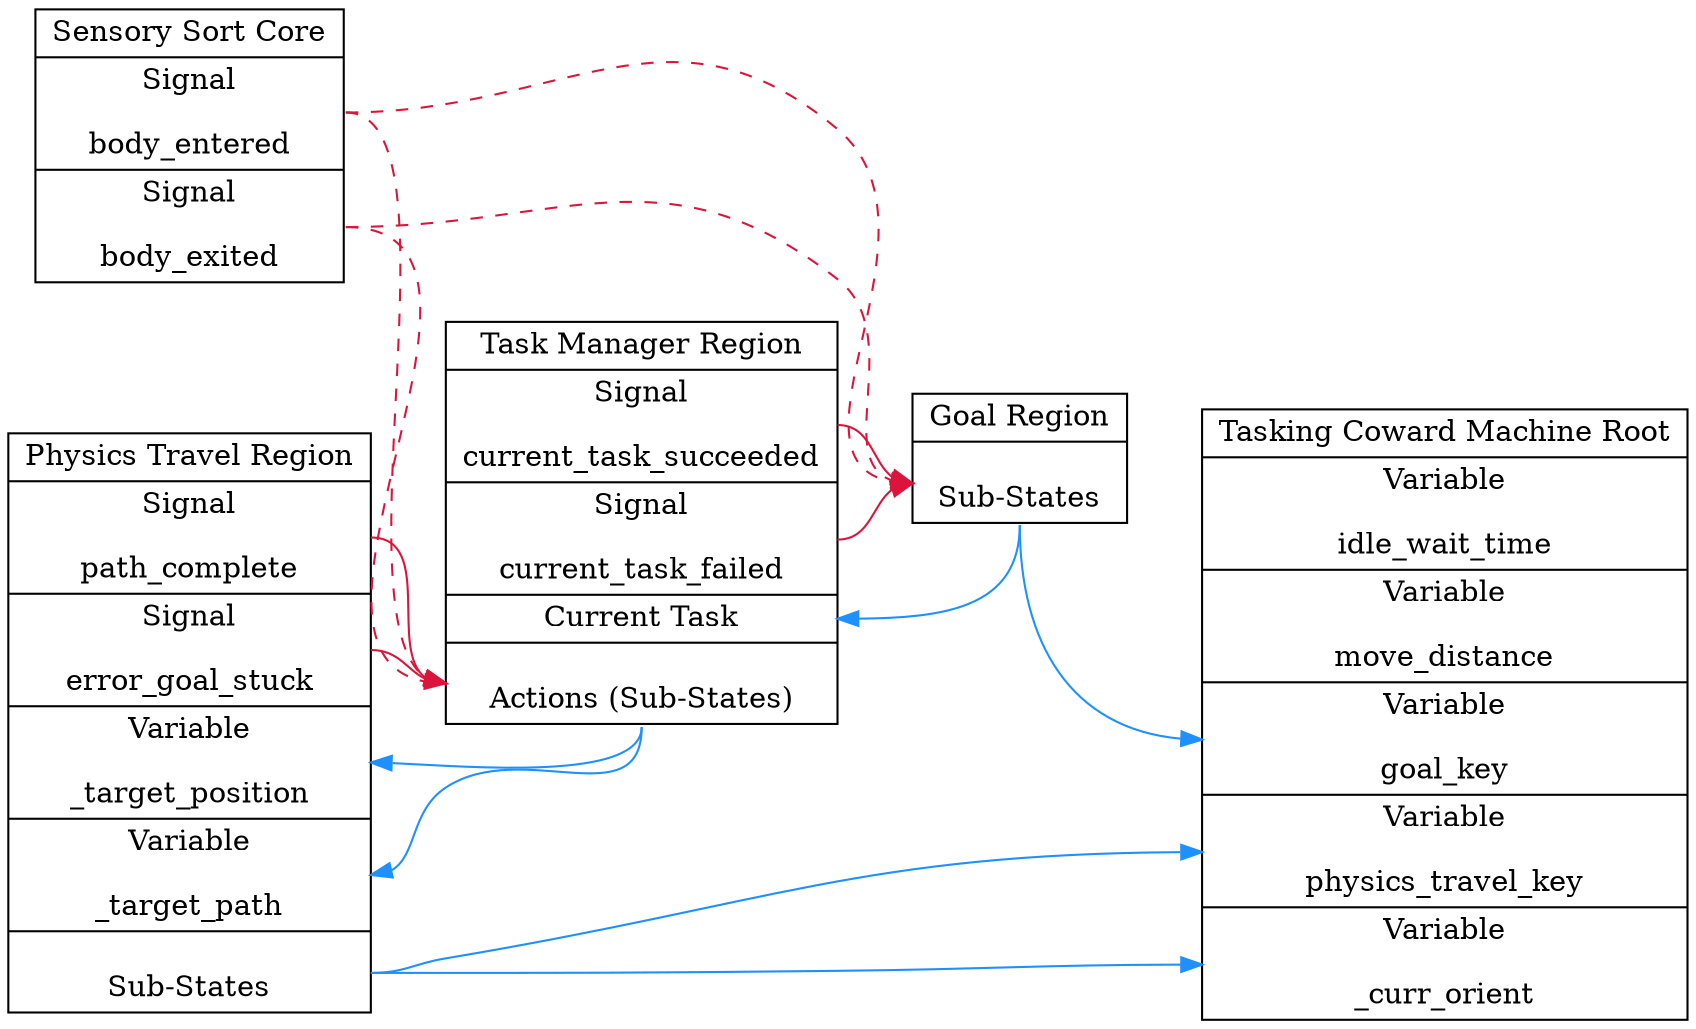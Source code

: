 // TCM - the Tasking Coward Machine
// Data Flow - Graphviz Dot
// Directed Graph
digraph G {
    rankdir=LR; // Left to Right, instead of Top to Bottom
    nodesep=.55; // Ensure nodes are separated by at least .55... units?
    overlap=false; // Nodes are not allowed to overlap.
    compound=true; // Allow edges between clusters
    
    // All the nodes are records
    node [shape=record];
    
    ROOT [label="
        <name> Tasking Coward Machine Root |
        <idle_wait> Variable\n\nidle_wait_time |
        <move_dist> Variable\n\nmove_distance | 
        <gr_key> Variable\n\ngoal_key |
        <ptr_key> Variable\n\nphysics_travel_key |
        <curr_orient> Variable\n\n_curr_orient
    "];
    
    PTR [label="
        <name> Physics Travel Region |
        <sgnl_complete> Signal\n\npath_complete |
        <sgnl_stuck> Signal\n\nerror_goal_stuck |
        <targ_pos> Variable\n\n_target_position |
        <targ_path> Variable\n\n_target_path |
        <states> \nSub-States
    "];

    TMR [label="
        <name> Task Manager Region |
        <sgnl_complete> Signal\n\ncurrent_task_succeeded |
        <sgnl_stuck> Signal\n\ncurrent_task_failed |
        <task> Current Task |
        <actions> \nActions (Sub-States)
    "];
    
    GR [label="
        <name> Goal Region |
        <states> \nSub-States
    "];

    SSC [label="
        <name> Sensory Sort Core|
        <body_entered> Signal\n\nbody_entered |
        <body_exited> Signal\n\nbody_exited
    "];
    
    // Sensory Sort Core Signal Edges
    edge [color="crimson", style="dashed"];
    SSC:body_entered:e -> GR:states:w;
    SSC:body_exited:e -> GR:states:w;
    SSC:body_entered:e -> TMR:actions:w;
    SSC:body_exited:e -> TMR:actions:w;
    
    // Signal Edges
    edge [style="solid"];
    PTR:sgnl_complete -> TMR:actions;
    PTR:sgnl_stuck -> TMR:actions;
    TMR:sgnl_complete -> GR:states;
    TMR:sgnl_stuck -> GR:states;
    
    // Data Manipulation Edges
    edge [color="dodgerblue"];
    TMR:actions:s -> PTR:targ_pos;
    TMR:actions:s -> PTR:targ_path;
    GR:states:s -> TMR:task:e;
    GR:states:s -> ROOT:gr_key;
    PTR:states -> ROOT:ptr_key;
    PTR:states -> ROOT:curr_orient;
}
